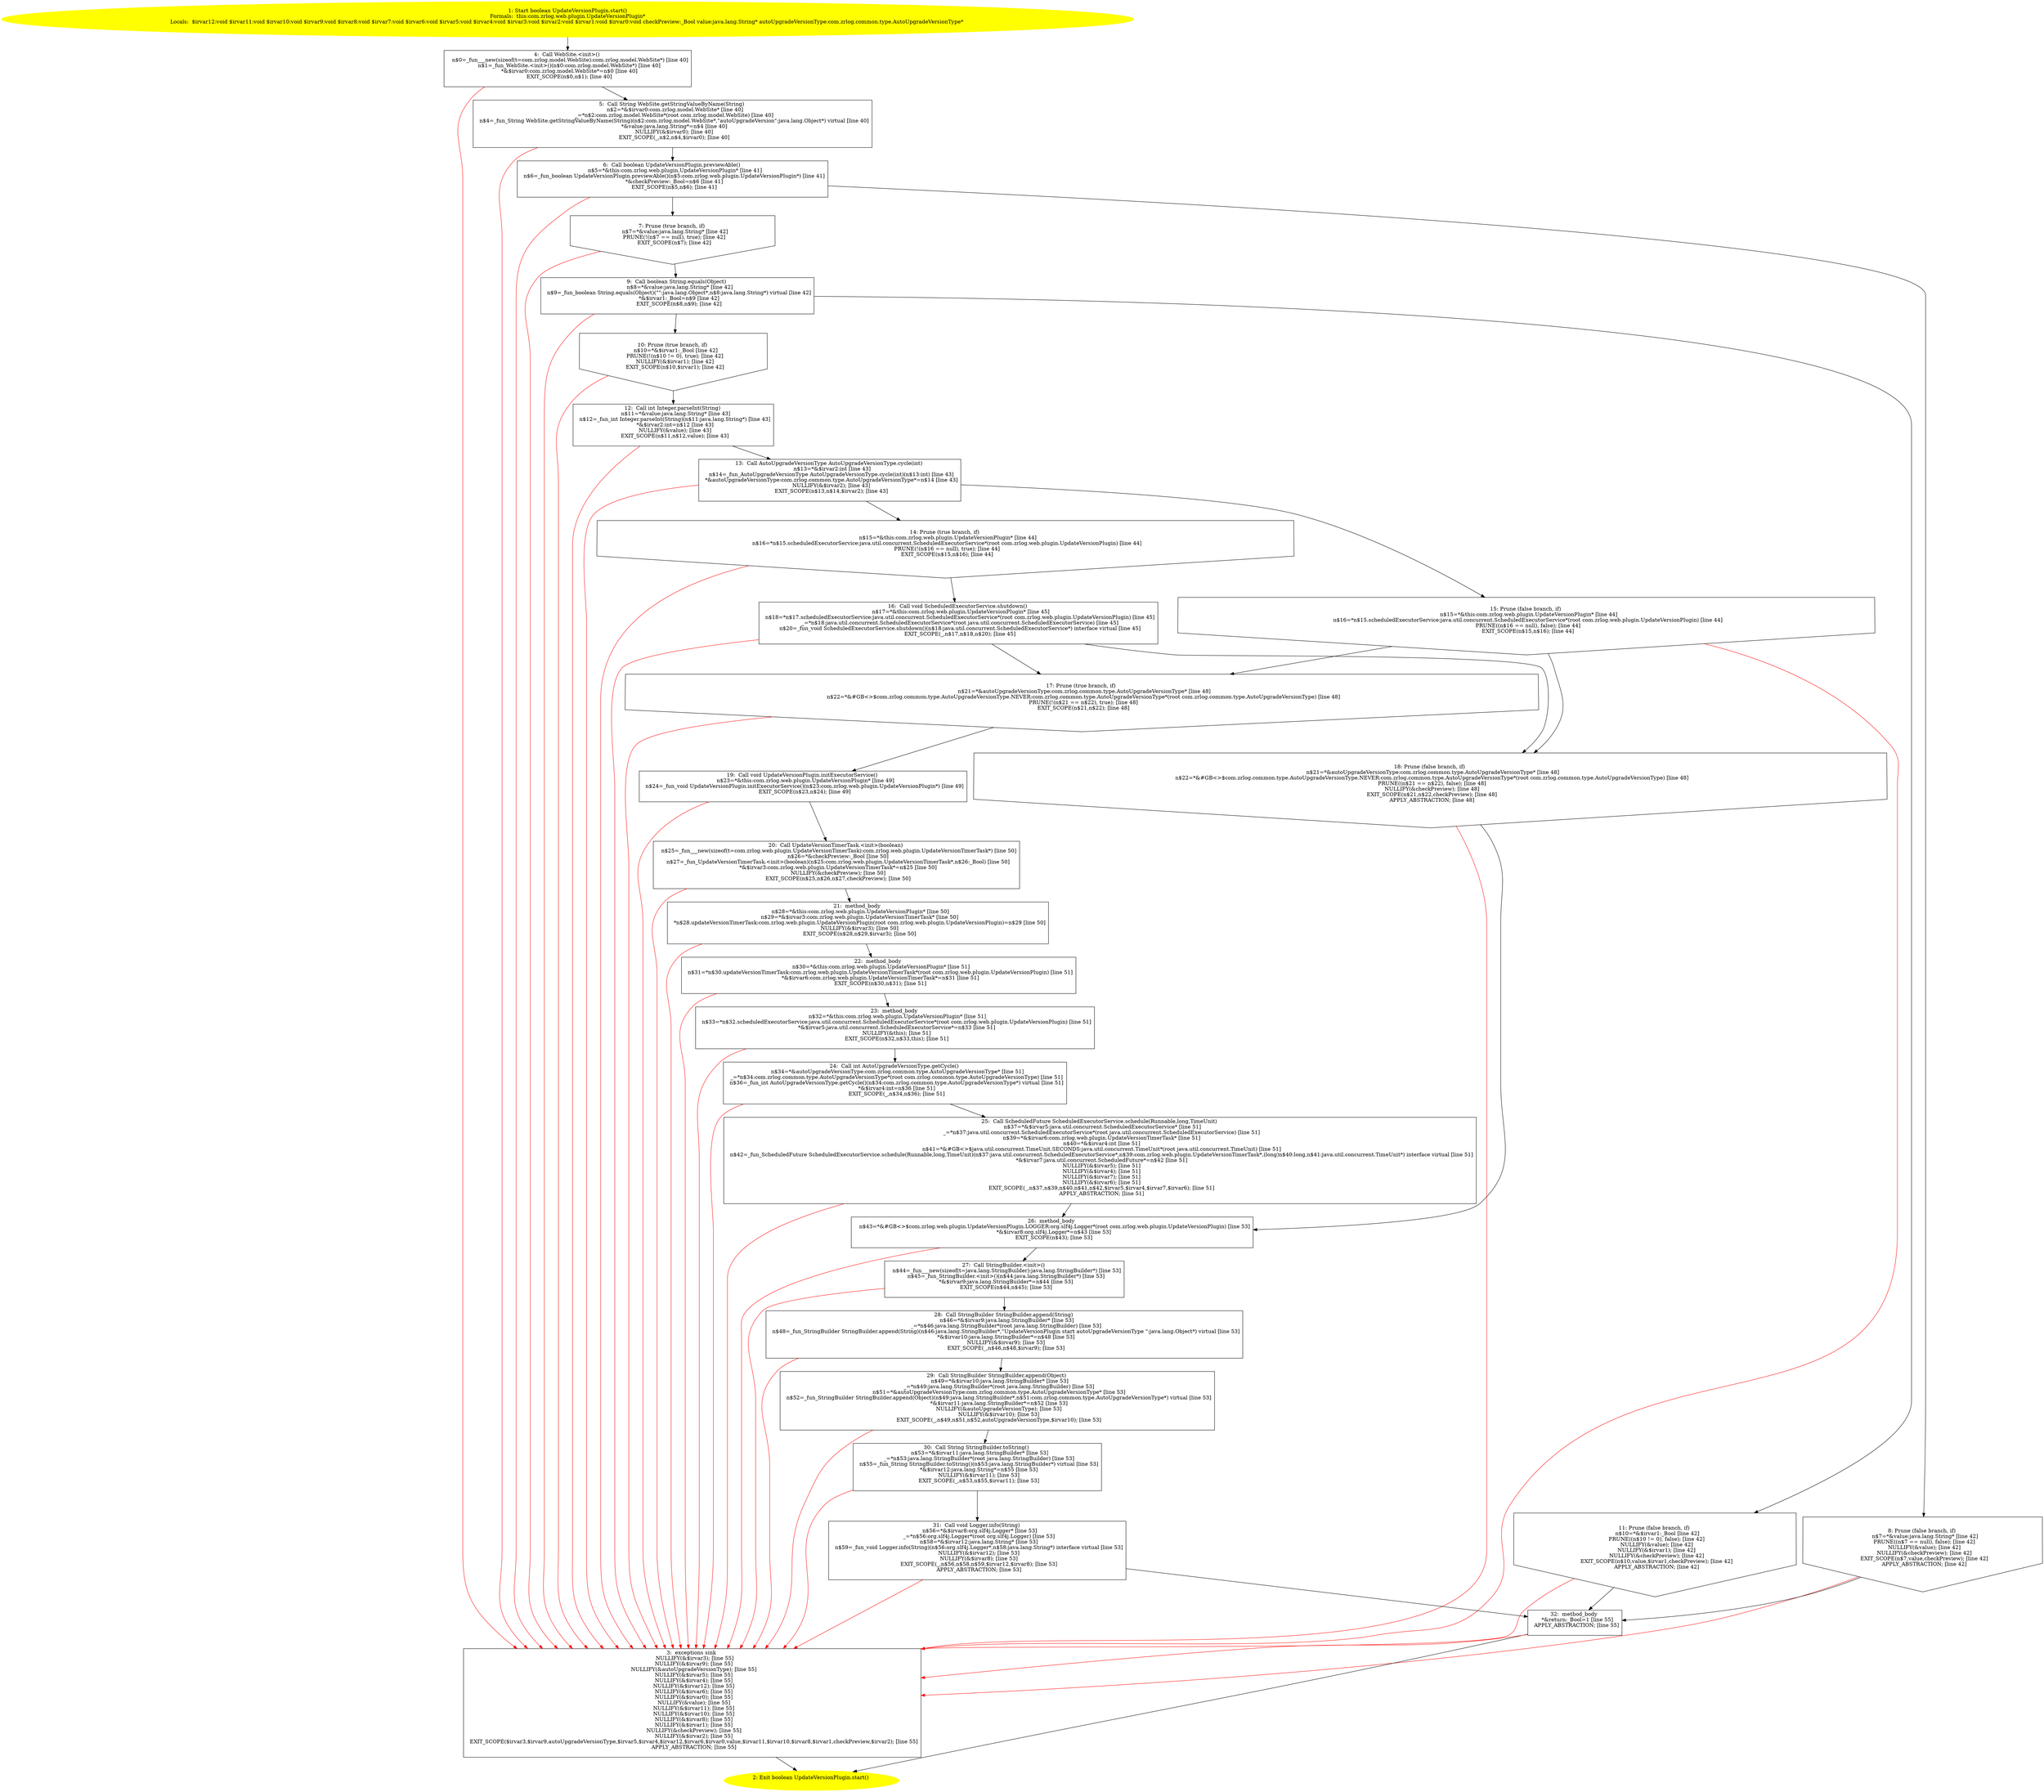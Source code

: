 /* @generated */
digraph cfg {
"com.zrlog.web.plugin.UpdateVersionPlugin.start():boolean.707e5520fd87c3b947c38303749c5260_1" [label="1: Start boolean UpdateVersionPlugin.start()\nFormals:  this:com.zrlog.web.plugin.UpdateVersionPlugin*\nLocals:  $irvar12:void $irvar11:void $irvar10:void $irvar9:void $irvar8:void $irvar7:void $irvar6:void $irvar5:void $irvar4:void $irvar3:void $irvar2:void $irvar1:void $irvar0:void checkPreview:_Bool value:java.lang.String* autoUpgradeVersionType:com.zrlog.common.type.AutoUpgradeVersionType* \n  " color=yellow style=filled]
	

	 "com.zrlog.web.plugin.UpdateVersionPlugin.start():boolean.707e5520fd87c3b947c38303749c5260_1" -> "com.zrlog.web.plugin.UpdateVersionPlugin.start():boolean.707e5520fd87c3b947c38303749c5260_4" ;
"com.zrlog.web.plugin.UpdateVersionPlugin.start():boolean.707e5520fd87c3b947c38303749c5260_2" [label="2: Exit boolean UpdateVersionPlugin.start() \n  " color=yellow style=filled]
	

"com.zrlog.web.plugin.UpdateVersionPlugin.start():boolean.707e5520fd87c3b947c38303749c5260_3" [label="3:  exceptions sink \n   NULLIFY(&$irvar3); [line 55]\n  NULLIFY(&$irvar9); [line 55]\n  NULLIFY(&autoUpgradeVersionType); [line 55]\n  NULLIFY(&$irvar5); [line 55]\n  NULLIFY(&$irvar4); [line 55]\n  NULLIFY(&$irvar12); [line 55]\n  NULLIFY(&$irvar6); [line 55]\n  NULLIFY(&$irvar0); [line 55]\n  NULLIFY(&value); [line 55]\n  NULLIFY(&$irvar11); [line 55]\n  NULLIFY(&$irvar10); [line 55]\n  NULLIFY(&$irvar8); [line 55]\n  NULLIFY(&$irvar1); [line 55]\n  NULLIFY(&checkPreview); [line 55]\n  NULLIFY(&$irvar2); [line 55]\n  EXIT_SCOPE($irvar3,$irvar9,autoUpgradeVersionType,$irvar5,$irvar4,$irvar12,$irvar6,$irvar0,value,$irvar11,$irvar10,$irvar8,$irvar1,checkPreview,$irvar2); [line 55]\n  APPLY_ABSTRACTION; [line 55]\n " shape="box"]
	

	 "com.zrlog.web.plugin.UpdateVersionPlugin.start():boolean.707e5520fd87c3b947c38303749c5260_3" -> "com.zrlog.web.plugin.UpdateVersionPlugin.start():boolean.707e5520fd87c3b947c38303749c5260_2" ;
"com.zrlog.web.plugin.UpdateVersionPlugin.start():boolean.707e5520fd87c3b947c38303749c5260_4" [label="4:  Call WebSite.<init>() \n   n$0=_fun___new(sizeof(t=com.zrlog.model.WebSite):com.zrlog.model.WebSite*) [line 40]\n  n$1=_fun_WebSite.<init>()(n$0:com.zrlog.model.WebSite*) [line 40]\n  *&$irvar0:com.zrlog.model.WebSite*=n$0 [line 40]\n  EXIT_SCOPE(n$0,n$1); [line 40]\n " shape="box"]
	

	 "com.zrlog.web.plugin.UpdateVersionPlugin.start():boolean.707e5520fd87c3b947c38303749c5260_4" -> "com.zrlog.web.plugin.UpdateVersionPlugin.start():boolean.707e5520fd87c3b947c38303749c5260_5" ;
	 "com.zrlog.web.plugin.UpdateVersionPlugin.start():boolean.707e5520fd87c3b947c38303749c5260_4" -> "com.zrlog.web.plugin.UpdateVersionPlugin.start():boolean.707e5520fd87c3b947c38303749c5260_3" [color="red" ];
"com.zrlog.web.plugin.UpdateVersionPlugin.start():boolean.707e5520fd87c3b947c38303749c5260_5" [label="5:  Call String WebSite.getStringValueByName(String) \n   n$2=*&$irvar0:com.zrlog.model.WebSite* [line 40]\n  _=*n$2:com.zrlog.model.WebSite*(root com.zrlog.model.WebSite) [line 40]\n  n$4=_fun_String WebSite.getStringValueByName(String)(n$2:com.zrlog.model.WebSite*,\"autoUpgradeVersion\":java.lang.Object*) virtual [line 40]\n  *&value:java.lang.String*=n$4 [line 40]\n  NULLIFY(&$irvar0); [line 40]\n  EXIT_SCOPE(_,n$2,n$4,$irvar0); [line 40]\n " shape="box"]
	

	 "com.zrlog.web.plugin.UpdateVersionPlugin.start():boolean.707e5520fd87c3b947c38303749c5260_5" -> "com.zrlog.web.plugin.UpdateVersionPlugin.start():boolean.707e5520fd87c3b947c38303749c5260_6" ;
	 "com.zrlog.web.plugin.UpdateVersionPlugin.start():boolean.707e5520fd87c3b947c38303749c5260_5" -> "com.zrlog.web.plugin.UpdateVersionPlugin.start():boolean.707e5520fd87c3b947c38303749c5260_3" [color="red" ];
"com.zrlog.web.plugin.UpdateVersionPlugin.start():boolean.707e5520fd87c3b947c38303749c5260_6" [label="6:  Call boolean UpdateVersionPlugin.previewAble() \n   n$5=*&this:com.zrlog.web.plugin.UpdateVersionPlugin* [line 41]\n  n$6=_fun_boolean UpdateVersionPlugin.previewAble()(n$5:com.zrlog.web.plugin.UpdateVersionPlugin*) [line 41]\n  *&checkPreview:_Bool=n$6 [line 41]\n  EXIT_SCOPE(n$5,n$6); [line 41]\n " shape="box"]
	

	 "com.zrlog.web.plugin.UpdateVersionPlugin.start():boolean.707e5520fd87c3b947c38303749c5260_6" -> "com.zrlog.web.plugin.UpdateVersionPlugin.start():boolean.707e5520fd87c3b947c38303749c5260_7" ;
	 "com.zrlog.web.plugin.UpdateVersionPlugin.start():boolean.707e5520fd87c3b947c38303749c5260_6" -> "com.zrlog.web.plugin.UpdateVersionPlugin.start():boolean.707e5520fd87c3b947c38303749c5260_8" ;
	 "com.zrlog.web.plugin.UpdateVersionPlugin.start():boolean.707e5520fd87c3b947c38303749c5260_6" -> "com.zrlog.web.plugin.UpdateVersionPlugin.start():boolean.707e5520fd87c3b947c38303749c5260_3" [color="red" ];
"com.zrlog.web.plugin.UpdateVersionPlugin.start():boolean.707e5520fd87c3b947c38303749c5260_7" [label="7: Prune (true branch, if) \n   n$7=*&value:java.lang.String* [line 42]\n  PRUNE(!(n$7 == null), true); [line 42]\n  EXIT_SCOPE(n$7); [line 42]\n " shape="invhouse"]
	

	 "com.zrlog.web.plugin.UpdateVersionPlugin.start():boolean.707e5520fd87c3b947c38303749c5260_7" -> "com.zrlog.web.plugin.UpdateVersionPlugin.start():boolean.707e5520fd87c3b947c38303749c5260_9" ;
	 "com.zrlog.web.plugin.UpdateVersionPlugin.start():boolean.707e5520fd87c3b947c38303749c5260_7" -> "com.zrlog.web.plugin.UpdateVersionPlugin.start():boolean.707e5520fd87c3b947c38303749c5260_3" [color="red" ];
"com.zrlog.web.plugin.UpdateVersionPlugin.start():boolean.707e5520fd87c3b947c38303749c5260_8" [label="8: Prune (false branch, if) \n   n$7=*&value:java.lang.String* [line 42]\n  PRUNE((n$7 == null), false); [line 42]\n  NULLIFY(&value); [line 42]\n  NULLIFY(&checkPreview); [line 42]\n  EXIT_SCOPE(n$7,value,checkPreview); [line 42]\n  APPLY_ABSTRACTION; [line 42]\n " shape="invhouse"]
	

	 "com.zrlog.web.plugin.UpdateVersionPlugin.start():boolean.707e5520fd87c3b947c38303749c5260_8" -> "com.zrlog.web.plugin.UpdateVersionPlugin.start():boolean.707e5520fd87c3b947c38303749c5260_32" ;
	 "com.zrlog.web.plugin.UpdateVersionPlugin.start():boolean.707e5520fd87c3b947c38303749c5260_8" -> "com.zrlog.web.plugin.UpdateVersionPlugin.start():boolean.707e5520fd87c3b947c38303749c5260_3" [color="red" ];
"com.zrlog.web.plugin.UpdateVersionPlugin.start():boolean.707e5520fd87c3b947c38303749c5260_9" [label="9:  Call boolean String.equals(Object) \n   n$8=*&value:java.lang.String* [line 42]\n  n$9=_fun_boolean String.equals(Object)(\"\":java.lang.Object*,n$8:java.lang.String*) virtual [line 42]\n  *&$irvar1:_Bool=n$9 [line 42]\n  EXIT_SCOPE(n$8,n$9); [line 42]\n " shape="box"]
	

	 "com.zrlog.web.plugin.UpdateVersionPlugin.start():boolean.707e5520fd87c3b947c38303749c5260_9" -> "com.zrlog.web.plugin.UpdateVersionPlugin.start():boolean.707e5520fd87c3b947c38303749c5260_10" ;
	 "com.zrlog.web.plugin.UpdateVersionPlugin.start():boolean.707e5520fd87c3b947c38303749c5260_9" -> "com.zrlog.web.plugin.UpdateVersionPlugin.start():boolean.707e5520fd87c3b947c38303749c5260_11" ;
	 "com.zrlog.web.plugin.UpdateVersionPlugin.start():boolean.707e5520fd87c3b947c38303749c5260_9" -> "com.zrlog.web.plugin.UpdateVersionPlugin.start():boolean.707e5520fd87c3b947c38303749c5260_3" [color="red" ];
"com.zrlog.web.plugin.UpdateVersionPlugin.start():boolean.707e5520fd87c3b947c38303749c5260_10" [label="10: Prune (true branch, if) \n   n$10=*&$irvar1:_Bool [line 42]\n  PRUNE(!(n$10 != 0), true); [line 42]\n  NULLIFY(&$irvar1); [line 42]\n  EXIT_SCOPE(n$10,$irvar1); [line 42]\n " shape="invhouse"]
	

	 "com.zrlog.web.plugin.UpdateVersionPlugin.start():boolean.707e5520fd87c3b947c38303749c5260_10" -> "com.zrlog.web.plugin.UpdateVersionPlugin.start():boolean.707e5520fd87c3b947c38303749c5260_12" ;
	 "com.zrlog.web.plugin.UpdateVersionPlugin.start():boolean.707e5520fd87c3b947c38303749c5260_10" -> "com.zrlog.web.plugin.UpdateVersionPlugin.start():boolean.707e5520fd87c3b947c38303749c5260_3" [color="red" ];
"com.zrlog.web.plugin.UpdateVersionPlugin.start():boolean.707e5520fd87c3b947c38303749c5260_11" [label="11: Prune (false branch, if) \n   n$10=*&$irvar1:_Bool [line 42]\n  PRUNE((n$10 != 0), false); [line 42]\n  NULLIFY(&value); [line 42]\n  NULLIFY(&$irvar1); [line 42]\n  NULLIFY(&checkPreview); [line 42]\n  EXIT_SCOPE(n$10,value,$irvar1,checkPreview); [line 42]\n  APPLY_ABSTRACTION; [line 42]\n " shape="invhouse"]
	

	 "com.zrlog.web.plugin.UpdateVersionPlugin.start():boolean.707e5520fd87c3b947c38303749c5260_11" -> "com.zrlog.web.plugin.UpdateVersionPlugin.start():boolean.707e5520fd87c3b947c38303749c5260_32" ;
	 "com.zrlog.web.plugin.UpdateVersionPlugin.start():boolean.707e5520fd87c3b947c38303749c5260_11" -> "com.zrlog.web.plugin.UpdateVersionPlugin.start():boolean.707e5520fd87c3b947c38303749c5260_3" [color="red" ];
"com.zrlog.web.plugin.UpdateVersionPlugin.start():boolean.707e5520fd87c3b947c38303749c5260_12" [label="12:  Call int Integer.parseInt(String) \n   n$11=*&value:java.lang.String* [line 43]\n  n$12=_fun_int Integer.parseInt(String)(n$11:java.lang.String*) [line 43]\n  *&$irvar2:int=n$12 [line 43]\n  NULLIFY(&value); [line 43]\n  EXIT_SCOPE(n$11,n$12,value); [line 43]\n " shape="box"]
	

	 "com.zrlog.web.plugin.UpdateVersionPlugin.start():boolean.707e5520fd87c3b947c38303749c5260_12" -> "com.zrlog.web.plugin.UpdateVersionPlugin.start():boolean.707e5520fd87c3b947c38303749c5260_13" ;
	 "com.zrlog.web.plugin.UpdateVersionPlugin.start():boolean.707e5520fd87c3b947c38303749c5260_12" -> "com.zrlog.web.plugin.UpdateVersionPlugin.start():boolean.707e5520fd87c3b947c38303749c5260_3" [color="red" ];
"com.zrlog.web.plugin.UpdateVersionPlugin.start():boolean.707e5520fd87c3b947c38303749c5260_13" [label="13:  Call AutoUpgradeVersionType AutoUpgradeVersionType.cycle(int) \n   n$13=*&$irvar2:int [line 43]\n  n$14=_fun_AutoUpgradeVersionType AutoUpgradeVersionType.cycle(int)(n$13:int) [line 43]\n  *&autoUpgradeVersionType:com.zrlog.common.type.AutoUpgradeVersionType*=n$14 [line 43]\n  NULLIFY(&$irvar2); [line 43]\n  EXIT_SCOPE(n$13,n$14,$irvar2); [line 43]\n " shape="box"]
	

	 "com.zrlog.web.plugin.UpdateVersionPlugin.start():boolean.707e5520fd87c3b947c38303749c5260_13" -> "com.zrlog.web.plugin.UpdateVersionPlugin.start():boolean.707e5520fd87c3b947c38303749c5260_14" ;
	 "com.zrlog.web.plugin.UpdateVersionPlugin.start():boolean.707e5520fd87c3b947c38303749c5260_13" -> "com.zrlog.web.plugin.UpdateVersionPlugin.start():boolean.707e5520fd87c3b947c38303749c5260_15" ;
	 "com.zrlog.web.plugin.UpdateVersionPlugin.start():boolean.707e5520fd87c3b947c38303749c5260_13" -> "com.zrlog.web.plugin.UpdateVersionPlugin.start():boolean.707e5520fd87c3b947c38303749c5260_3" [color="red" ];
"com.zrlog.web.plugin.UpdateVersionPlugin.start():boolean.707e5520fd87c3b947c38303749c5260_14" [label="14: Prune (true branch, if) \n   n$15=*&this:com.zrlog.web.plugin.UpdateVersionPlugin* [line 44]\n  n$16=*n$15.scheduledExecutorService:java.util.concurrent.ScheduledExecutorService*(root com.zrlog.web.plugin.UpdateVersionPlugin) [line 44]\n  PRUNE(!(n$16 == null), true); [line 44]\n  EXIT_SCOPE(n$15,n$16); [line 44]\n " shape="invhouse"]
	

	 "com.zrlog.web.plugin.UpdateVersionPlugin.start():boolean.707e5520fd87c3b947c38303749c5260_14" -> "com.zrlog.web.plugin.UpdateVersionPlugin.start():boolean.707e5520fd87c3b947c38303749c5260_16" ;
	 "com.zrlog.web.plugin.UpdateVersionPlugin.start():boolean.707e5520fd87c3b947c38303749c5260_14" -> "com.zrlog.web.plugin.UpdateVersionPlugin.start():boolean.707e5520fd87c3b947c38303749c5260_3" [color="red" ];
"com.zrlog.web.plugin.UpdateVersionPlugin.start():boolean.707e5520fd87c3b947c38303749c5260_15" [label="15: Prune (false branch, if) \n   n$15=*&this:com.zrlog.web.plugin.UpdateVersionPlugin* [line 44]\n  n$16=*n$15.scheduledExecutorService:java.util.concurrent.ScheduledExecutorService*(root com.zrlog.web.plugin.UpdateVersionPlugin) [line 44]\n  PRUNE((n$16 == null), false); [line 44]\n  EXIT_SCOPE(n$15,n$16); [line 44]\n " shape="invhouse"]
	

	 "com.zrlog.web.plugin.UpdateVersionPlugin.start():boolean.707e5520fd87c3b947c38303749c5260_15" -> "com.zrlog.web.plugin.UpdateVersionPlugin.start():boolean.707e5520fd87c3b947c38303749c5260_17" ;
	 "com.zrlog.web.plugin.UpdateVersionPlugin.start():boolean.707e5520fd87c3b947c38303749c5260_15" -> "com.zrlog.web.plugin.UpdateVersionPlugin.start():boolean.707e5520fd87c3b947c38303749c5260_18" ;
	 "com.zrlog.web.plugin.UpdateVersionPlugin.start():boolean.707e5520fd87c3b947c38303749c5260_15" -> "com.zrlog.web.plugin.UpdateVersionPlugin.start():boolean.707e5520fd87c3b947c38303749c5260_3" [color="red" ];
"com.zrlog.web.plugin.UpdateVersionPlugin.start():boolean.707e5520fd87c3b947c38303749c5260_16" [label="16:  Call void ScheduledExecutorService.shutdown() \n   n$17=*&this:com.zrlog.web.plugin.UpdateVersionPlugin* [line 45]\n  n$18=*n$17.scheduledExecutorService:java.util.concurrent.ScheduledExecutorService*(root com.zrlog.web.plugin.UpdateVersionPlugin) [line 45]\n  _=*n$18:java.util.concurrent.ScheduledExecutorService*(root java.util.concurrent.ScheduledExecutorService) [line 45]\n  n$20=_fun_void ScheduledExecutorService.shutdown()(n$18:java.util.concurrent.ScheduledExecutorService*) interface virtual [line 45]\n  EXIT_SCOPE(_,n$17,n$18,n$20); [line 45]\n " shape="box"]
	

	 "com.zrlog.web.plugin.UpdateVersionPlugin.start():boolean.707e5520fd87c3b947c38303749c5260_16" -> "com.zrlog.web.plugin.UpdateVersionPlugin.start():boolean.707e5520fd87c3b947c38303749c5260_17" ;
	 "com.zrlog.web.plugin.UpdateVersionPlugin.start():boolean.707e5520fd87c3b947c38303749c5260_16" -> "com.zrlog.web.plugin.UpdateVersionPlugin.start():boolean.707e5520fd87c3b947c38303749c5260_18" ;
	 "com.zrlog.web.plugin.UpdateVersionPlugin.start():boolean.707e5520fd87c3b947c38303749c5260_16" -> "com.zrlog.web.plugin.UpdateVersionPlugin.start():boolean.707e5520fd87c3b947c38303749c5260_3" [color="red" ];
"com.zrlog.web.plugin.UpdateVersionPlugin.start():boolean.707e5520fd87c3b947c38303749c5260_17" [label="17: Prune (true branch, if) \n   n$21=*&autoUpgradeVersionType:com.zrlog.common.type.AutoUpgradeVersionType* [line 48]\n  n$22=*&#GB<>$com.zrlog.common.type.AutoUpgradeVersionType.NEVER:com.zrlog.common.type.AutoUpgradeVersionType*(root com.zrlog.common.type.AutoUpgradeVersionType) [line 48]\n  PRUNE(!(n$21 == n$22), true); [line 48]\n  EXIT_SCOPE(n$21,n$22); [line 48]\n " shape="invhouse"]
	

	 "com.zrlog.web.plugin.UpdateVersionPlugin.start():boolean.707e5520fd87c3b947c38303749c5260_17" -> "com.zrlog.web.plugin.UpdateVersionPlugin.start():boolean.707e5520fd87c3b947c38303749c5260_19" ;
	 "com.zrlog.web.plugin.UpdateVersionPlugin.start():boolean.707e5520fd87c3b947c38303749c5260_17" -> "com.zrlog.web.plugin.UpdateVersionPlugin.start():boolean.707e5520fd87c3b947c38303749c5260_3" [color="red" ];
"com.zrlog.web.plugin.UpdateVersionPlugin.start():boolean.707e5520fd87c3b947c38303749c5260_18" [label="18: Prune (false branch, if) \n   n$21=*&autoUpgradeVersionType:com.zrlog.common.type.AutoUpgradeVersionType* [line 48]\n  n$22=*&#GB<>$com.zrlog.common.type.AutoUpgradeVersionType.NEVER:com.zrlog.common.type.AutoUpgradeVersionType*(root com.zrlog.common.type.AutoUpgradeVersionType) [line 48]\n  PRUNE((n$21 == n$22), false); [line 48]\n  NULLIFY(&checkPreview); [line 48]\n  EXIT_SCOPE(n$21,n$22,checkPreview); [line 48]\n  APPLY_ABSTRACTION; [line 48]\n " shape="invhouse"]
	

	 "com.zrlog.web.plugin.UpdateVersionPlugin.start():boolean.707e5520fd87c3b947c38303749c5260_18" -> "com.zrlog.web.plugin.UpdateVersionPlugin.start():boolean.707e5520fd87c3b947c38303749c5260_26" ;
	 "com.zrlog.web.plugin.UpdateVersionPlugin.start():boolean.707e5520fd87c3b947c38303749c5260_18" -> "com.zrlog.web.plugin.UpdateVersionPlugin.start():boolean.707e5520fd87c3b947c38303749c5260_3" [color="red" ];
"com.zrlog.web.plugin.UpdateVersionPlugin.start():boolean.707e5520fd87c3b947c38303749c5260_19" [label="19:  Call void UpdateVersionPlugin.initExecutorService() \n   n$23=*&this:com.zrlog.web.plugin.UpdateVersionPlugin* [line 49]\n  n$24=_fun_void UpdateVersionPlugin.initExecutorService()(n$23:com.zrlog.web.plugin.UpdateVersionPlugin*) [line 49]\n  EXIT_SCOPE(n$23,n$24); [line 49]\n " shape="box"]
	

	 "com.zrlog.web.plugin.UpdateVersionPlugin.start():boolean.707e5520fd87c3b947c38303749c5260_19" -> "com.zrlog.web.plugin.UpdateVersionPlugin.start():boolean.707e5520fd87c3b947c38303749c5260_20" ;
	 "com.zrlog.web.plugin.UpdateVersionPlugin.start():boolean.707e5520fd87c3b947c38303749c5260_19" -> "com.zrlog.web.plugin.UpdateVersionPlugin.start():boolean.707e5520fd87c3b947c38303749c5260_3" [color="red" ];
"com.zrlog.web.plugin.UpdateVersionPlugin.start():boolean.707e5520fd87c3b947c38303749c5260_20" [label="20:  Call UpdateVersionTimerTask.<init>(boolean) \n   n$25=_fun___new(sizeof(t=com.zrlog.web.plugin.UpdateVersionTimerTask):com.zrlog.web.plugin.UpdateVersionTimerTask*) [line 50]\n  n$26=*&checkPreview:_Bool [line 50]\n  n$27=_fun_UpdateVersionTimerTask.<init>(boolean)(n$25:com.zrlog.web.plugin.UpdateVersionTimerTask*,n$26:_Bool) [line 50]\n  *&$irvar3:com.zrlog.web.plugin.UpdateVersionTimerTask*=n$25 [line 50]\n  NULLIFY(&checkPreview); [line 50]\n  EXIT_SCOPE(n$25,n$26,n$27,checkPreview); [line 50]\n " shape="box"]
	

	 "com.zrlog.web.plugin.UpdateVersionPlugin.start():boolean.707e5520fd87c3b947c38303749c5260_20" -> "com.zrlog.web.plugin.UpdateVersionPlugin.start():boolean.707e5520fd87c3b947c38303749c5260_21" ;
	 "com.zrlog.web.plugin.UpdateVersionPlugin.start():boolean.707e5520fd87c3b947c38303749c5260_20" -> "com.zrlog.web.plugin.UpdateVersionPlugin.start():boolean.707e5520fd87c3b947c38303749c5260_3" [color="red" ];
"com.zrlog.web.plugin.UpdateVersionPlugin.start():boolean.707e5520fd87c3b947c38303749c5260_21" [label="21:  method_body \n   n$28=*&this:com.zrlog.web.plugin.UpdateVersionPlugin* [line 50]\n  n$29=*&$irvar3:com.zrlog.web.plugin.UpdateVersionTimerTask* [line 50]\n  *n$28.updateVersionTimerTask:com.zrlog.web.plugin.UpdateVersionPlugin(root com.zrlog.web.plugin.UpdateVersionPlugin)=n$29 [line 50]\n  NULLIFY(&$irvar3); [line 50]\n  EXIT_SCOPE(n$28,n$29,$irvar3); [line 50]\n " shape="box"]
	

	 "com.zrlog.web.plugin.UpdateVersionPlugin.start():boolean.707e5520fd87c3b947c38303749c5260_21" -> "com.zrlog.web.plugin.UpdateVersionPlugin.start():boolean.707e5520fd87c3b947c38303749c5260_22" ;
	 "com.zrlog.web.plugin.UpdateVersionPlugin.start():boolean.707e5520fd87c3b947c38303749c5260_21" -> "com.zrlog.web.plugin.UpdateVersionPlugin.start():boolean.707e5520fd87c3b947c38303749c5260_3" [color="red" ];
"com.zrlog.web.plugin.UpdateVersionPlugin.start():boolean.707e5520fd87c3b947c38303749c5260_22" [label="22:  method_body \n   n$30=*&this:com.zrlog.web.plugin.UpdateVersionPlugin* [line 51]\n  n$31=*n$30.updateVersionTimerTask:com.zrlog.web.plugin.UpdateVersionTimerTask*(root com.zrlog.web.plugin.UpdateVersionPlugin) [line 51]\n  *&$irvar6:com.zrlog.web.plugin.UpdateVersionTimerTask*=n$31 [line 51]\n  EXIT_SCOPE(n$30,n$31); [line 51]\n " shape="box"]
	

	 "com.zrlog.web.plugin.UpdateVersionPlugin.start():boolean.707e5520fd87c3b947c38303749c5260_22" -> "com.zrlog.web.plugin.UpdateVersionPlugin.start():boolean.707e5520fd87c3b947c38303749c5260_23" ;
	 "com.zrlog.web.plugin.UpdateVersionPlugin.start():boolean.707e5520fd87c3b947c38303749c5260_22" -> "com.zrlog.web.plugin.UpdateVersionPlugin.start():boolean.707e5520fd87c3b947c38303749c5260_3" [color="red" ];
"com.zrlog.web.plugin.UpdateVersionPlugin.start():boolean.707e5520fd87c3b947c38303749c5260_23" [label="23:  method_body \n   n$32=*&this:com.zrlog.web.plugin.UpdateVersionPlugin* [line 51]\n  n$33=*n$32.scheduledExecutorService:java.util.concurrent.ScheduledExecutorService*(root com.zrlog.web.plugin.UpdateVersionPlugin) [line 51]\n  *&$irvar5:java.util.concurrent.ScheduledExecutorService*=n$33 [line 51]\n  NULLIFY(&this); [line 51]\n  EXIT_SCOPE(n$32,n$33,this); [line 51]\n " shape="box"]
	

	 "com.zrlog.web.plugin.UpdateVersionPlugin.start():boolean.707e5520fd87c3b947c38303749c5260_23" -> "com.zrlog.web.plugin.UpdateVersionPlugin.start():boolean.707e5520fd87c3b947c38303749c5260_24" ;
	 "com.zrlog.web.plugin.UpdateVersionPlugin.start():boolean.707e5520fd87c3b947c38303749c5260_23" -> "com.zrlog.web.plugin.UpdateVersionPlugin.start():boolean.707e5520fd87c3b947c38303749c5260_3" [color="red" ];
"com.zrlog.web.plugin.UpdateVersionPlugin.start():boolean.707e5520fd87c3b947c38303749c5260_24" [label="24:  Call int AutoUpgradeVersionType.getCycle() \n   n$34=*&autoUpgradeVersionType:com.zrlog.common.type.AutoUpgradeVersionType* [line 51]\n  _=*n$34:com.zrlog.common.type.AutoUpgradeVersionType*(root com.zrlog.common.type.AutoUpgradeVersionType) [line 51]\n  n$36=_fun_int AutoUpgradeVersionType.getCycle()(n$34:com.zrlog.common.type.AutoUpgradeVersionType*) virtual [line 51]\n  *&$irvar4:int=n$36 [line 51]\n  EXIT_SCOPE(_,n$34,n$36); [line 51]\n " shape="box"]
	

	 "com.zrlog.web.plugin.UpdateVersionPlugin.start():boolean.707e5520fd87c3b947c38303749c5260_24" -> "com.zrlog.web.plugin.UpdateVersionPlugin.start():boolean.707e5520fd87c3b947c38303749c5260_25" ;
	 "com.zrlog.web.plugin.UpdateVersionPlugin.start():boolean.707e5520fd87c3b947c38303749c5260_24" -> "com.zrlog.web.plugin.UpdateVersionPlugin.start():boolean.707e5520fd87c3b947c38303749c5260_3" [color="red" ];
"com.zrlog.web.plugin.UpdateVersionPlugin.start():boolean.707e5520fd87c3b947c38303749c5260_25" [label="25:  Call ScheduledFuture ScheduledExecutorService.schedule(Runnable,long,TimeUnit) \n   n$37=*&$irvar5:java.util.concurrent.ScheduledExecutorService* [line 51]\n  _=*n$37:java.util.concurrent.ScheduledExecutorService*(root java.util.concurrent.ScheduledExecutorService) [line 51]\n  n$39=*&$irvar6:com.zrlog.web.plugin.UpdateVersionTimerTask* [line 51]\n  n$40=*&$irvar4:int [line 51]\n  n$41=*&#GB<>$java.util.concurrent.TimeUnit.SECONDS:java.util.concurrent.TimeUnit*(root java.util.concurrent.TimeUnit) [line 51]\n  n$42=_fun_ScheduledFuture ScheduledExecutorService.schedule(Runnable,long,TimeUnit)(n$37:java.util.concurrent.ScheduledExecutorService*,n$39:com.zrlog.web.plugin.UpdateVersionTimerTask*,(long)n$40:long,n$41:java.util.concurrent.TimeUnit*) interface virtual [line 51]\n  *&$irvar7:java.util.concurrent.ScheduledFuture*=n$42 [line 51]\n  NULLIFY(&$irvar5); [line 51]\n  NULLIFY(&$irvar4); [line 51]\n  NULLIFY(&$irvar7); [line 51]\n  NULLIFY(&$irvar6); [line 51]\n  EXIT_SCOPE(_,n$37,n$39,n$40,n$41,n$42,$irvar5,$irvar4,$irvar7,$irvar6); [line 51]\n  APPLY_ABSTRACTION; [line 51]\n " shape="box"]
	

	 "com.zrlog.web.plugin.UpdateVersionPlugin.start():boolean.707e5520fd87c3b947c38303749c5260_25" -> "com.zrlog.web.plugin.UpdateVersionPlugin.start():boolean.707e5520fd87c3b947c38303749c5260_26" ;
	 "com.zrlog.web.plugin.UpdateVersionPlugin.start():boolean.707e5520fd87c3b947c38303749c5260_25" -> "com.zrlog.web.plugin.UpdateVersionPlugin.start():boolean.707e5520fd87c3b947c38303749c5260_3" [color="red" ];
"com.zrlog.web.plugin.UpdateVersionPlugin.start():boolean.707e5520fd87c3b947c38303749c5260_26" [label="26:  method_body \n   n$43=*&#GB<>$com.zrlog.web.plugin.UpdateVersionPlugin.LOGGER:org.slf4j.Logger*(root com.zrlog.web.plugin.UpdateVersionPlugin) [line 53]\n  *&$irvar8:org.slf4j.Logger*=n$43 [line 53]\n  EXIT_SCOPE(n$43); [line 53]\n " shape="box"]
	

	 "com.zrlog.web.plugin.UpdateVersionPlugin.start():boolean.707e5520fd87c3b947c38303749c5260_26" -> "com.zrlog.web.plugin.UpdateVersionPlugin.start():boolean.707e5520fd87c3b947c38303749c5260_27" ;
	 "com.zrlog.web.plugin.UpdateVersionPlugin.start():boolean.707e5520fd87c3b947c38303749c5260_26" -> "com.zrlog.web.plugin.UpdateVersionPlugin.start():boolean.707e5520fd87c3b947c38303749c5260_3" [color="red" ];
"com.zrlog.web.plugin.UpdateVersionPlugin.start():boolean.707e5520fd87c3b947c38303749c5260_27" [label="27:  Call StringBuilder.<init>() \n   n$44=_fun___new(sizeof(t=java.lang.StringBuilder):java.lang.StringBuilder*) [line 53]\n  n$45=_fun_StringBuilder.<init>()(n$44:java.lang.StringBuilder*) [line 53]\n  *&$irvar9:java.lang.StringBuilder*=n$44 [line 53]\n  EXIT_SCOPE(n$44,n$45); [line 53]\n " shape="box"]
	

	 "com.zrlog.web.plugin.UpdateVersionPlugin.start():boolean.707e5520fd87c3b947c38303749c5260_27" -> "com.zrlog.web.plugin.UpdateVersionPlugin.start():boolean.707e5520fd87c3b947c38303749c5260_28" ;
	 "com.zrlog.web.plugin.UpdateVersionPlugin.start():boolean.707e5520fd87c3b947c38303749c5260_27" -> "com.zrlog.web.plugin.UpdateVersionPlugin.start():boolean.707e5520fd87c3b947c38303749c5260_3" [color="red" ];
"com.zrlog.web.plugin.UpdateVersionPlugin.start():boolean.707e5520fd87c3b947c38303749c5260_28" [label="28:  Call StringBuilder StringBuilder.append(String) \n   n$46=*&$irvar9:java.lang.StringBuilder* [line 53]\n  _=*n$46:java.lang.StringBuilder*(root java.lang.StringBuilder) [line 53]\n  n$48=_fun_StringBuilder StringBuilder.append(String)(n$46:java.lang.StringBuilder*,\"UpdateVersionPlugin start autoUpgradeVersionType \":java.lang.Object*) virtual [line 53]\n  *&$irvar10:java.lang.StringBuilder*=n$48 [line 53]\n  NULLIFY(&$irvar9); [line 53]\n  EXIT_SCOPE(_,n$46,n$48,$irvar9); [line 53]\n " shape="box"]
	

	 "com.zrlog.web.plugin.UpdateVersionPlugin.start():boolean.707e5520fd87c3b947c38303749c5260_28" -> "com.zrlog.web.plugin.UpdateVersionPlugin.start():boolean.707e5520fd87c3b947c38303749c5260_29" ;
	 "com.zrlog.web.plugin.UpdateVersionPlugin.start():boolean.707e5520fd87c3b947c38303749c5260_28" -> "com.zrlog.web.plugin.UpdateVersionPlugin.start():boolean.707e5520fd87c3b947c38303749c5260_3" [color="red" ];
"com.zrlog.web.plugin.UpdateVersionPlugin.start():boolean.707e5520fd87c3b947c38303749c5260_29" [label="29:  Call StringBuilder StringBuilder.append(Object) \n   n$49=*&$irvar10:java.lang.StringBuilder* [line 53]\n  _=*n$49:java.lang.StringBuilder*(root java.lang.StringBuilder) [line 53]\n  n$51=*&autoUpgradeVersionType:com.zrlog.common.type.AutoUpgradeVersionType* [line 53]\n  n$52=_fun_StringBuilder StringBuilder.append(Object)(n$49:java.lang.StringBuilder*,n$51:com.zrlog.common.type.AutoUpgradeVersionType*) virtual [line 53]\n  *&$irvar11:java.lang.StringBuilder*=n$52 [line 53]\n  NULLIFY(&autoUpgradeVersionType); [line 53]\n  NULLIFY(&$irvar10); [line 53]\n  EXIT_SCOPE(_,n$49,n$51,n$52,autoUpgradeVersionType,$irvar10); [line 53]\n " shape="box"]
	

	 "com.zrlog.web.plugin.UpdateVersionPlugin.start():boolean.707e5520fd87c3b947c38303749c5260_29" -> "com.zrlog.web.plugin.UpdateVersionPlugin.start():boolean.707e5520fd87c3b947c38303749c5260_30" ;
	 "com.zrlog.web.plugin.UpdateVersionPlugin.start():boolean.707e5520fd87c3b947c38303749c5260_29" -> "com.zrlog.web.plugin.UpdateVersionPlugin.start():boolean.707e5520fd87c3b947c38303749c5260_3" [color="red" ];
"com.zrlog.web.plugin.UpdateVersionPlugin.start():boolean.707e5520fd87c3b947c38303749c5260_30" [label="30:  Call String StringBuilder.toString() \n   n$53=*&$irvar11:java.lang.StringBuilder* [line 53]\n  _=*n$53:java.lang.StringBuilder*(root java.lang.StringBuilder) [line 53]\n  n$55=_fun_String StringBuilder.toString()(n$53:java.lang.StringBuilder*) virtual [line 53]\n  *&$irvar12:java.lang.String*=n$55 [line 53]\n  NULLIFY(&$irvar11); [line 53]\n  EXIT_SCOPE(_,n$53,n$55,$irvar11); [line 53]\n " shape="box"]
	

	 "com.zrlog.web.plugin.UpdateVersionPlugin.start():boolean.707e5520fd87c3b947c38303749c5260_30" -> "com.zrlog.web.plugin.UpdateVersionPlugin.start():boolean.707e5520fd87c3b947c38303749c5260_31" ;
	 "com.zrlog.web.plugin.UpdateVersionPlugin.start():boolean.707e5520fd87c3b947c38303749c5260_30" -> "com.zrlog.web.plugin.UpdateVersionPlugin.start():boolean.707e5520fd87c3b947c38303749c5260_3" [color="red" ];
"com.zrlog.web.plugin.UpdateVersionPlugin.start():boolean.707e5520fd87c3b947c38303749c5260_31" [label="31:  Call void Logger.info(String) \n   n$56=*&$irvar8:org.slf4j.Logger* [line 53]\n  _=*n$56:org.slf4j.Logger*(root org.slf4j.Logger) [line 53]\n  n$58=*&$irvar12:java.lang.String* [line 53]\n  n$59=_fun_void Logger.info(String)(n$56:org.slf4j.Logger*,n$58:java.lang.String*) interface virtual [line 53]\n  NULLIFY(&$irvar12); [line 53]\n  NULLIFY(&$irvar8); [line 53]\n  EXIT_SCOPE(_,n$56,n$58,n$59,$irvar12,$irvar8); [line 53]\n  APPLY_ABSTRACTION; [line 53]\n " shape="box"]
	

	 "com.zrlog.web.plugin.UpdateVersionPlugin.start():boolean.707e5520fd87c3b947c38303749c5260_31" -> "com.zrlog.web.plugin.UpdateVersionPlugin.start():boolean.707e5520fd87c3b947c38303749c5260_32" ;
	 "com.zrlog.web.plugin.UpdateVersionPlugin.start():boolean.707e5520fd87c3b947c38303749c5260_31" -> "com.zrlog.web.plugin.UpdateVersionPlugin.start():boolean.707e5520fd87c3b947c38303749c5260_3" [color="red" ];
"com.zrlog.web.plugin.UpdateVersionPlugin.start():boolean.707e5520fd87c3b947c38303749c5260_32" [label="32:  method_body \n   *&return:_Bool=1 [line 55]\n  APPLY_ABSTRACTION; [line 55]\n " shape="box"]
	

	 "com.zrlog.web.plugin.UpdateVersionPlugin.start():boolean.707e5520fd87c3b947c38303749c5260_32" -> "com.zrlog.web.plugin.UpdateVersionPlugin.start():boolean.707e5520fd87c3b947c38303749c5260_2" ;
	 "com.zrlog.web.plugin.UpdateVersionPlugin.start():boolean.707e5520fd87c3b947c38303749c5260_32" -> "com.zrlog.web.plugin.UpdateVersionPlugin.start():boolean.707e5520fd87c3b947c38303749c5260_3" [color="red" ];
}
